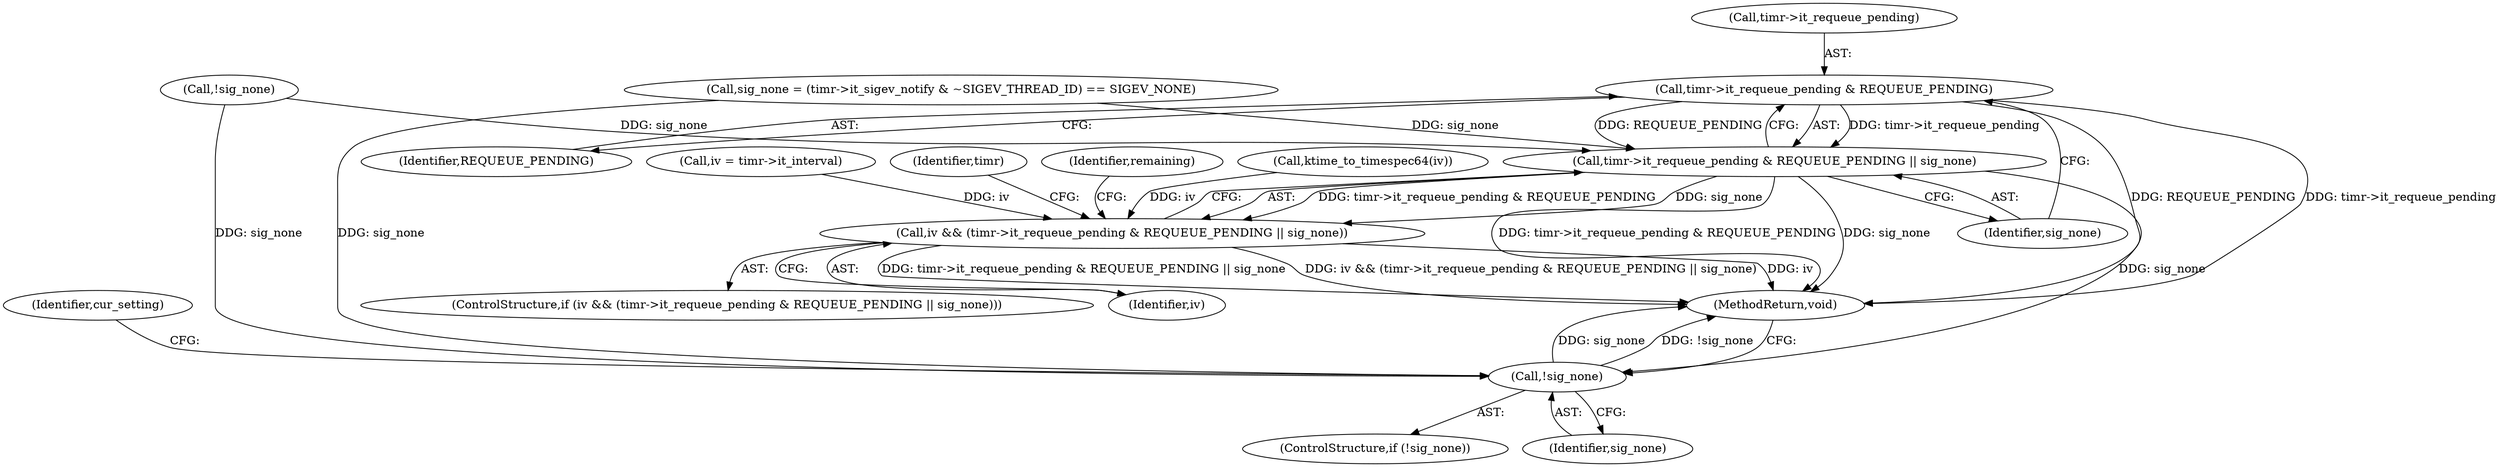 digraph "0_linux_cef31d9af908243421258f1df35a4a644604efbe@pointer" {
"1000169" [label="(Call,timr->it_requeue_pending & REQUEUE_PENDING)"];
"1000168" [label="(Call,timr->it_requeue_pending & REQUEUE_PENDING || sig_none)"];
"1000166" [label="(Call,iv && (timr->it_requeue_pending & REQUEUE_PENDING || sig_none))"];
"1000193" [label="(Call,!sig_none)"];
"1000169" [label="(Call,timr->it_requeue_pending & REQUEUE_PENDING)"];
"1000173" [label="(Identifier,REQUEUE_PENDING)"];
"1000198" [label="(Identifier,cur_setting)"];
"1000177" [label="(Identifier,timr)"];
"1000170" [label="(Call,timr->it_requeue_pending)"];
"1000121" [label="(Call,sig_none = (timr->it_sigev_notify & ~SIGEV_THREAD_ID) == SIGEV_NONE)"];
"1000167" [label="(Identifier,iv)"];
"1000165" [label="(ControlStructure,if (iv && (timr->it_requeue_pending & REQUEUE_PENDING || sig_none)))"];
"1000210" [label="(MethodReturn,void)"];
"1000183" [label="(Identifier,remaining)"];
"1000192" [label="(ControlStructure,if (!sig_none))"];
"1000168" [label="(Call,timr->it_requeue_pending & REQUEUE_PENDING || sig_none)"];
"1000152" [label="(Call,!sig_none)"];
"1000166" [label="(Call,iv && (timr->it_requeue_pending & REQUEUE_PENDING || sig_none))"];
"1000193" [label="(Call,!sig_none)"];
"1000142" [label="(Call,ktime_to_timespec64(iv))"];
"1000174" [label="(Identifier,sig_none)"];
"1000194" [label="(Identifier,sig_none)"];
"1000130" [label="(Call,iv = timr->it_interval)"];
"1000169" -> "1000168"  [label="AST: "];
"1000169" -> "1000173"  [label="CFG: "];
"1000170" -> "1000169"  [label="AST: "];
"1000173" -> "1000169"  [label="AST: "];
"1000174" -> "1000169"  [label="CFG: "];
"1000168" -> "1000169"  [label="CFG: "];
"1000169" -> "1000210"  [label="DDG: timr->it_requeue_pending"];
"1000169" -> "1000210"  [label="DDG: REQUEUE_PENDING"];
"1000169" -> "1000168"  [label="DDG: timr->it_requeue_pending"];
"1000169" -> "1000168"  [label="DDG: REQUEUE_PENDING"];
"1000168" -> "1000166"  [label="AST: "];
"1000168" -> "1000174"  [label="CFG: "];
"1000174" -> "1000168"  [label="AST: "];
"1000166" -> "1000168"  [label="CFG: "];
"1000168" -> "1000210"  [label="DDG: timr->it_requeue_pending & REQUEUE_PENDING"];
"1000168" -> "1000210"  [label="DDG: sig_none"];
"1000168" -> "1000166"  [label="DDG: timr->it_requeue_pending & REQUEUE_PENDING"];
"1000168" -> "1000166"  [label="DDG: sig_none"];
"1000152" -> "1000168"  [label="DDG: sig_none"];
"1000121" -> "1000168"  [label="DDG: sig_none"];
"1000168" -> "1000193"  [label="DDG: sig_none"];
"1000166" -> "1000165"  [label="AST: "];
"1000166" -> "1000167"  [label="CFG: "];
"1000167" -> "1000166"  [label="AST: "];
"1000177" -> "1000166"  [label="CFG: "];
"1000183" -> "1000166"  [label="CFG: "];
"1000166" -> "1000210"  [label="DDG: timr->it_requeue_pending & REQUEUE_PENDING || sig_none"];
"1000166" -> "1000210"  [label="DDG: iv && (timr->it_requeue_pending & REQUEUE_PENDING || sig_none)"];
"1000166" -> "1000210"  [label="DDG: iv"];
"1000142" -> "1000166"  [label="DDG: iv"];
"1000130" -> "1000166"  [label="DDG: iv"];
"1000193" -> "1000192"  [label="AST: "];
"1000193" -> "1000194"  [label="CFG: "];
"1000194" -> "1000193"  [label="AST: "];
"1000198" -> "1000193"  [label="CFG: "];
"1000210" -> "1000193"  [label="CFG: "];
"1000193" -> "1000210"  [label="DDG: sig_none"];
"1000193" -> "1000210"  [label="DDG: !sig_none"];
"1000152" -> "1000193"  [label="DDG: sig_none"];
"1000121" -> "1000193"  [label="DDG: sig_none"];
}
